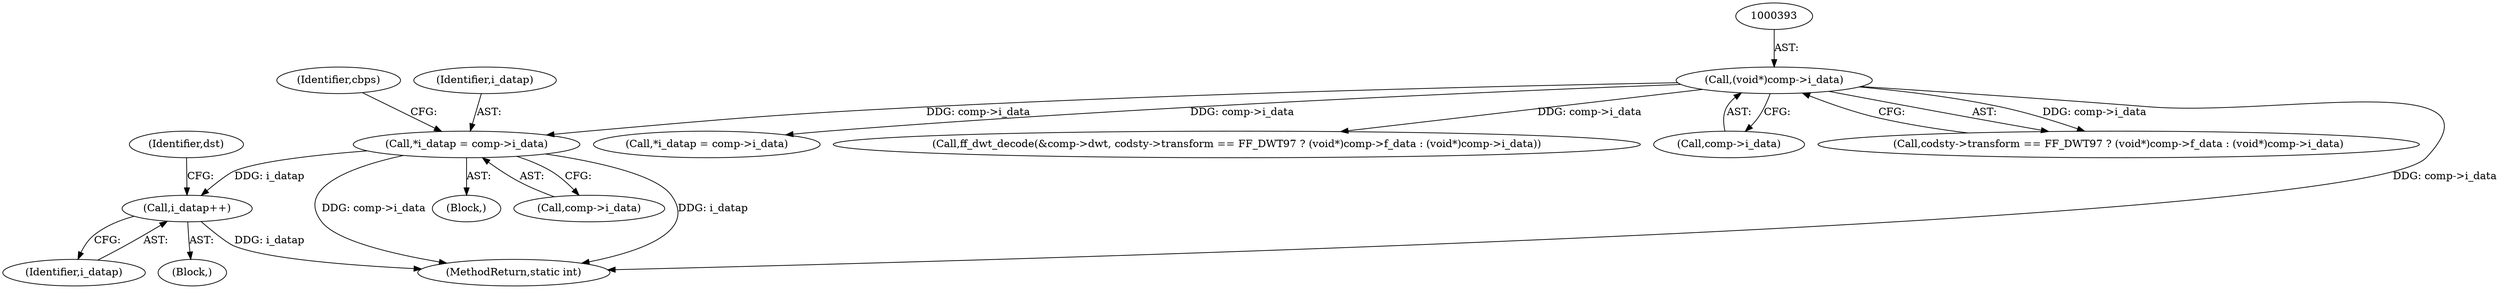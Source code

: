 digraph "0_FFmpeg_fe448cd28d674c3eff3072552eae366d0b659ce9@pointer" {
"1000808" [label="(Call,*i_datap = comp->i_data)"];
"1000392" [label="(Call,(void*)comp->i_data)"];
"1001074" [label="(Call,i_datap++)"];
"1000392" [label="(Call,(void*)comp->i_data)"];
"1000816" [label="(Identifier,cbps)"];
"1000784" [label="(Block,)"];
"1001075" [label="(Identifier,i_datap)"];
"1001077" [label="(Identifier,dst)"];
"1000498" [label="(Call,*i_datap = comp->i_data)"];
"1001074" [label="(Call,i_datap++)"];
"1001044" [label="(Block,)"];
"1000376" [label="(Call,ff_dwt_decode(&comp->dwt, codsty->transform == FF_DWT97 ? (void*)comp->f_data : (void*)comp->i_data))"];
"1000394" [label="(Call,comp->i_data)"];
"1000381" [label="(Call,codsty->transform == FF_DWT97 ? (void*)comp->f_data : (void*)comp->i_data)"];
"1000810" [label="(Call,comp->i_data)"];
"1001090" [label="(MethodReturn,static int)"];
"1000808" [label="(Call,*i_datap = comp->i_data)"];
"1000809" [label="(Identifier,i_datap)"];
"1000808" -> "1000784"  [label="AST: "];
"1000808" -> "1000810"  [label="CFG: "];
"1000809" -> "1000808"  [label="AST: "];
"1000810" -> "1000808"  [label="AST: "];
"1000816" -> "1000808"  [label="CFG: "];
"1000808" -> "1001090"  [label="DDG: comp->i_data"];
"1000808" -> "1001090"  [label="DDG: i_datap"];
"1000392" -> "1000808"  [label="DDG: comp->i_data"];
"1000808" -> "1001074"  [label="DDG: i_datap"];
"1000392" -> "1000381"  [label="AST: "];
"1000392" -> "1000394"  [label="CFG: "];
"1000393" -> "1000392"  [label="AST: "];
"1000394" -> "1000392"  [label="AST: "];
"1000381" -> "1000392"  [label="CFG: "];
"1000392" -> "1001090"  [label="DDG: comp->i_data"];
"1000392" -> "1000376"  [label="DDG: comp->i_data"];
"1000392" -> "1000381"  [label="DDG: comp->i_data"];
"1000392" -> "1000498"  [label="DDG: comp->i_data"];
"1001074" -> "1001044"  [label="AST: "];
"1001074" -> "1001075"  [label="CFG: "];
"1001075" -> "1001074"  [label="AST: "];
"1001077" -> "1001074"  [label="CFG: "];
"1001074" -> "1001090"  [label="DDG: i_datap"];
}
